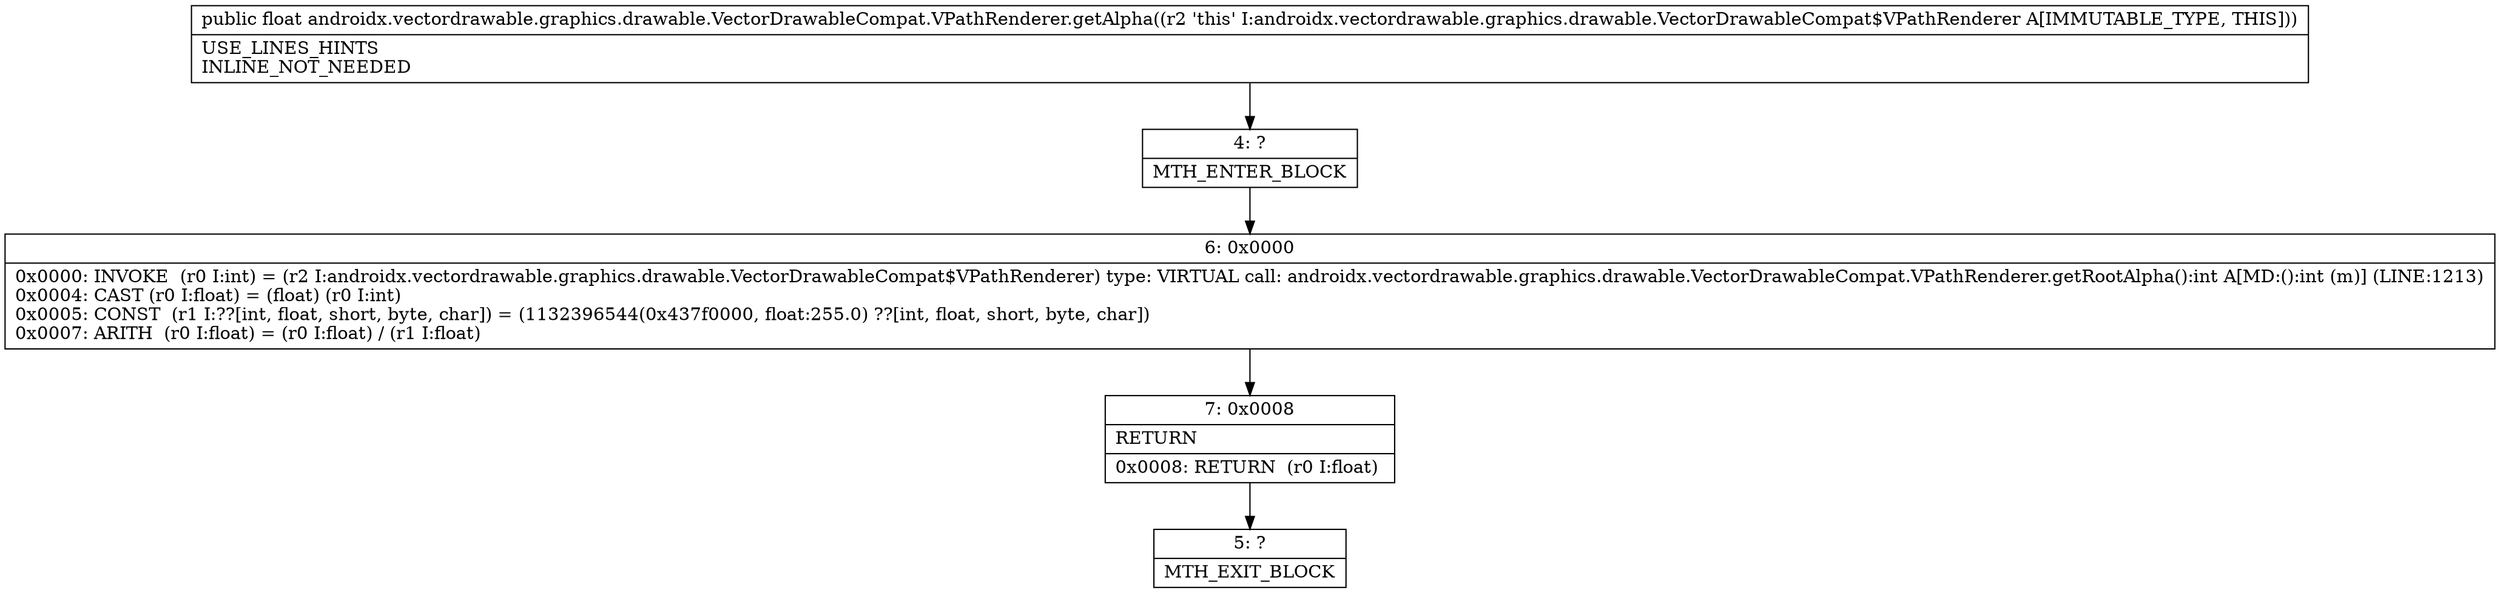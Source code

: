 digraph "CFG forandroidx.vectordrawable.graphics.drawable.VectorDrawableCompat.VPathRenderer.getAlpha()F" {
Node_4 [shape=record,label="{4\:\ ?|MTH_ENTER_BLOCK\l}"];
Node_6 [shape=record,label="{6\:\ 0x0000|0x0000: INVOKE  (r0 I:int) = (r2 I:androidx.vectordrawable.graphics.drawable.VectorDrawableCompat$VPathRenderer) type: VIRTUAL call: androidx.vectordrawable.graphics.drawable.VectorDrawableCompat.VPathRenderer.getRootAlpha():int A[MD:():int (m)] (LINE:1213)\l0x0004: CAST (r0 I:float) = (float) (r0 I:int) \l0x0005: CONST  (r1 I:??[int, float, short, byte, char]) = (1132396544(0x437f0000, float:255.0) ??[int, float, short, byte, char]) \l0x0007: ARITH  (r0 I:float) = (r0 I:float) \/ (r1 I:float) \l}"];
Node_7 [shape=record,label="{7\:\ 0x0008|RETURN\l|0x0008: RETURN  (r0 I:float) \l}"];
Node_5 [shape=record,label="{5\:\ ?|MTH_EXIT_BLOCK\l}"];
MethodNode[shape=record,label="{public float androidx.vectordrawable.graphics.drawable.VectorDrawableCompat.VPathRenderer.getAlpha((r2 'this' I:androidx.vectordrawable.graphics.drawable.VectorDrawableCompat$VPathRenderer A[IMMUTABLE_TYPE, THIS]))  | USE_LINES_HINTS\lINLINE_NOT_NEEDED\l}"];
MethodNode -> Node_4;Node_4 -> Node_6;
Node_6 -> Node_7;
Node_7 -> Node_5;
}


